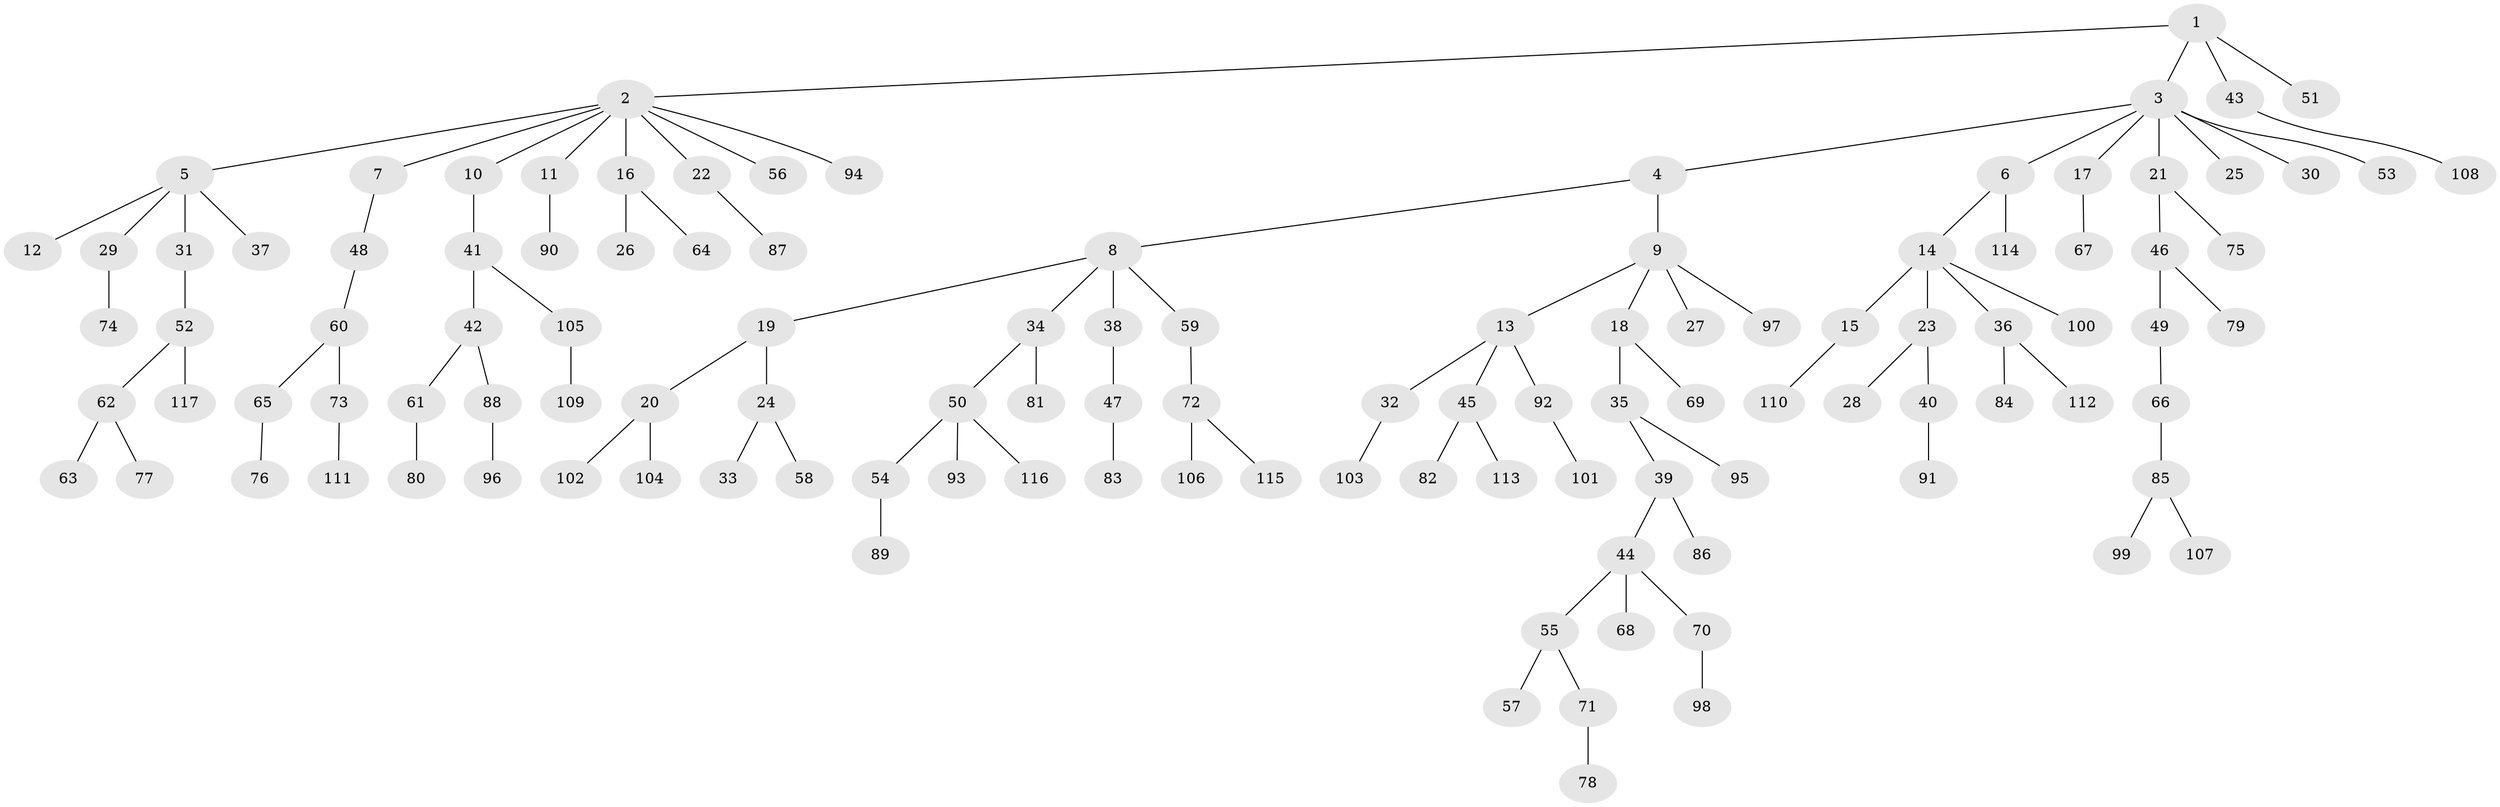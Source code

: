 // Generated by graph-tools (version 1.1) at 2025/11/02/27/25 16:11:27]
// undirected, 117 vertices, 116 edges
graph export_dot {
graph [start="1"]
  node [color=gray90,style=filled];
  1;
  2;
  3;
  4;
  5;
  6;
  7;
  8;
  9;
  10;
  11;
  12;
  13;
  14;
  15;
  16;
  17;
  18;
  19;
  20;
  21;
  22;
  23;
  24;
  25;
  26;
  27;
  28;
  29;
  30;
  31;
  32;
  33;
  34;
  35;
  36;
  37;
  38;
  39;
  40;
  41;
  42;
  43;
  44;
  45;
  46;
  47;
  48;
  49;
  50;
  51;
  52;
  53;
  54;
  55;
  56;
  57;
  58;
  59;
  60;
  61;
  62;
  63;
  64;
  65;
  66;
  67;
  68;
  69;
  70;
  71;
  72;
  73;
  74;
  75;
  76;
  77;
  78;
  79;
  80;
  81;
  82;
  83;
  84;
  85;
  86;
  87;
  88;
  89;
  90;
  91;
  92;
  93;
  94;
  95;
  96;
  97;
  98;
  99;
  100;
  101;
  102;
  103;
  104;
  105;
  106;
  107;
  108;
  109;
  110;
  111;
  112;
  113;
  114;
  115;
  116;
  117;
  1 -- 2;
  1 -- 3;
  1 -- 43;
  1 -- 51;
  2 -- 5;
  2 -- 7;
  2 -- 10;
  2 -- 11;
  2 -- 16;
  2 -- 22;
  2 -- 56;
  2 -- 94;
  3 -- 4;
  3 -- 6;
  3 -- 17;
  3 -- 21;
  3 -- 25;
  3 -- 30;
  3 -- 53;
  4 -- 8;
  4 -- 9;
  5 -- 12;
  5 -- 29;
  5 -- 31;
  5 -- 37;
  6 -- 14;
  6 -- 114;
  7 -- 48;
  8 -- 19;
  8 -- 34;
  8 -- 38;
  8 -- 59;
  9 -- 13;
  9 -- 18;
  9 -- 27;
  9 -- 97;
  10 -- 41;
  11 -- 90;
  13 -- 32;
  13 -- 45;
  13 -- 92;
  14 -- 15;
  14 -- 23;
  14 -- 36;
  14 -- 100;
  15 -- 110;
  16 -- 26;
  16 -- 64;
  17 -- 67;
  18 -- 35;
  18 -- 69;
  19 -- 20;
  19 -- 24;
  20 -- 102;
  20 -- 104;
  21 -- 46;
  21 -- 75;
  22 -- 87;
  23 -- 28;
  23 -- 40;
  24 -- 33;
  24 -- 58;
  29 -- 74;
  31 -- 52;
  32 -- 103;
  34 -- 50;
  34 -- 81;
  35 -- 39;
  35 -- 95;
  36 -- 84;
  36 -- 112;
  38 -- 47;
  39 -- 44;
  39 -- 86;
  40 -- 91;
  41 -- 42;
  41 -- 105;
  42 -- 61;
  42 -- 88;
  43 -- 108;
  44 -- 55;
  44 -- 68;
  44 -- 70;
  45 -- 82;
  45 -- 113;
  46 -- 49;
  46 -- 79;
  47 -- 83;
  48 -- 60;
  49 -- 66;
  50 -- 54;
  50 -- 93;
  50 -- 116;
  52 -- 62;
  52 -- 117;
  54 -- 89;
  55 -- 57;
  55 -- 71;
  59 -- 72;
  60 -- 65;
  60 -- 73;
  61 -- 80;
  62 -- 63;
  62 -- 77;
  65 -- 76;
  66 -- 85;
  70 -- 98;
  71 -- 78;
  72 -- 106;
  72 -- 115;
  73 -- 111;
  85 -- 99;
  85 -- 107;
  88 -- 96;
  92 -- 101;
  105 -- 109;
}
